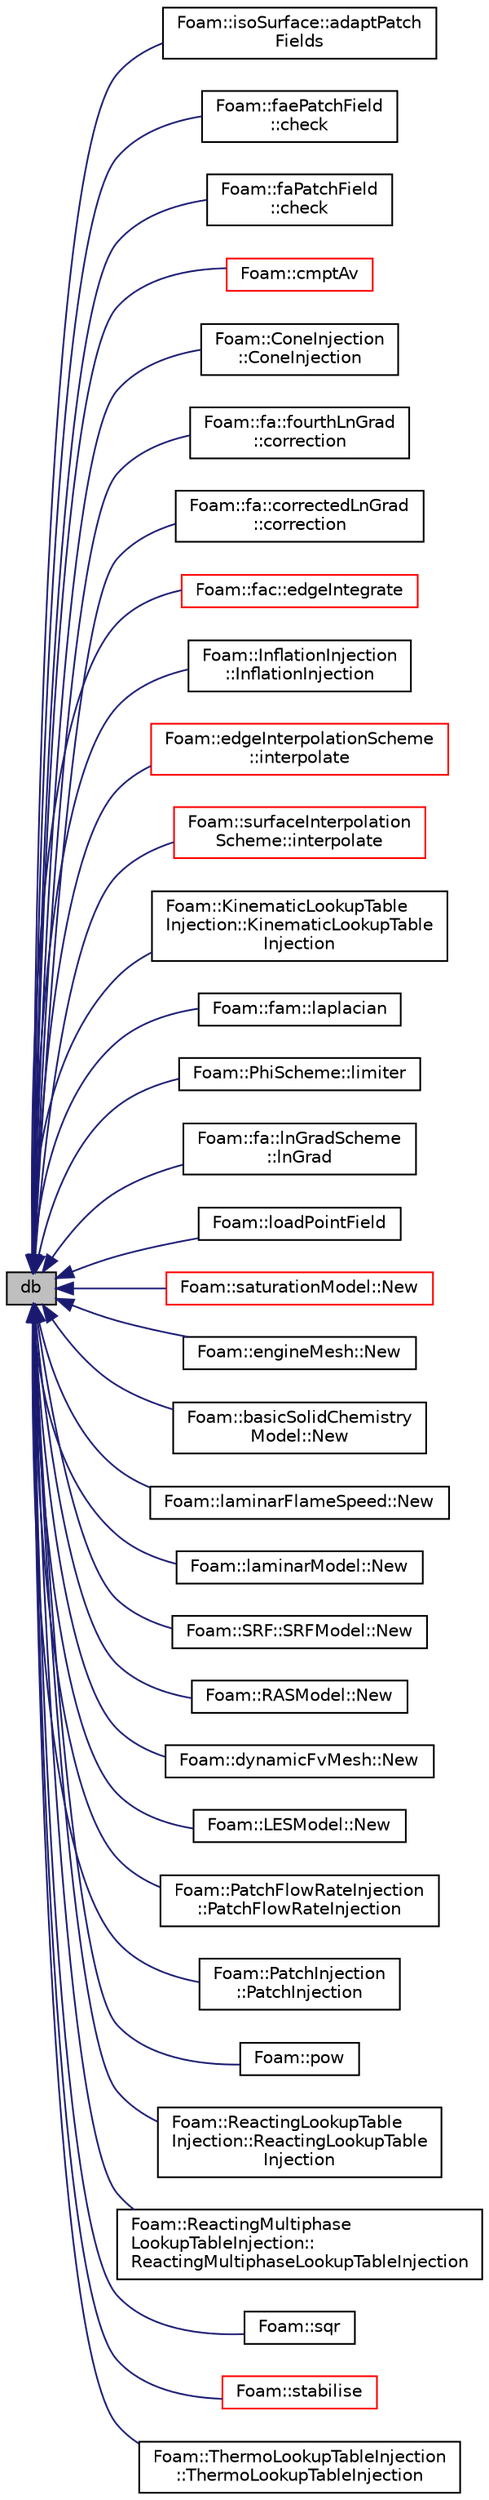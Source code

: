 digraph "db"
{
  bgcolor="transparent";
  edge [fontname="Helvetica",fontsize="10",labelfontname="Helvetica",labelfontsize="10"];
  node [fontname="Helvetica",fontsize="10",shape=record];
  rankdir="LR";
  Node1 [label="db",height=0.2,width=0.4,color="black", fillcolor="grey75", style="filled" fontcolor="black"];
  Node1 -> Node2 [dir="back",color="midnightblue",fontsize="10",style="solid",fontname="Helvetica"];
  Node2 [label="Foam::isoSurface::adaptPatch\lFields",height=0.2,width=0.4,color="black",URL="$classFoam_1_1isoSurface.html#a1489667dbcf4e85d9403cb3abf9e332f"];
  Node1 -> Node3 [dir="back",color="midnightblue",fontsize="10",style="solid",fontname="Helvetica"];
  Node3 [label="Foam::faePatchField\l::check",height=0.2,width=0.4,color="black",URL="$classFoam_1_1faePatchField.html#abe63b96e139ef49fc056dbf6f3713cab",tooltip="Check faePatchField&lt;Type&gt; against given faePatchField&lt;Type&gt; "];
  Node1 -> Node4 [dir="back",color="midnightblue",fontsize="10",style="solid",fontname="Helvetica"];
  Node4 [label="Foam::faPatchField\l::check",height=0.2,width=0.4,color="black",URL="$classFoam_1_1faPatchField.html#aa342e78ca7b963abec33beb63e8fba98",tooltip="Check faPatchField&lt;Type&gt; against given faPatchField&lt;Type&gt; "];
  Node1 -> Node5 [dir="back",color="midnightblue",fontsize="10",style="solid",fontname="Helvetica"];
  Node5 [label="Foam::cmptAv",height=0.2,width=0.4,color="red",URL="$namespaceFoam.html#a90f8b8c6fe1955072bfef9bab012c071"];
  Node1 -> Node6 [dir="back",color="midnightblue",fontsize="10",style="solid",fontname="Helvetica"];
  Node6 [label="Foam::ConeInjection\l::ConeInjection",height=0.2,width=0.4,color="black",URL="$classFoam_1_1ConeInjection.html#a27734237622b5ec96d4f9bd9ea1b72a1",tooltip="Construct from dictionary. "];
  Node1 -> Node7 [dir="back",color="midnightblue",fontsize="10",style="solid",fontname="Helvetica"];
  Node7 [label="Foam::fa::fourthLnGrad\l::correction",height=0.2,width=0.4,color="black",URL="$classFoam_1_1fa_1_1fourthLnGrad.html#a42cff4326677c7b78663f5437024ab58",tooltip="Return the explicit correction to the fourthLnGrad. "];
  Node1 -> Node8 [dir="back",color="midnightblue",fontsize="10",style="solid",fontname="Helvetica"];
  Node8 [label="Foam::fa::correctedLnGrad\l::correction",height=0.2,width=0.4,color="black",URL="$classFoam_1_1fa_1_1correctedLnGrad.html#a42cff4326677c7b78663f5437024ab58",tooltip="Return the explicit correction to the correctedLnGrad. "];
  Node1 -> Node9 [dir="back",color="midnightblue",fontsize="10",style="solid",fontname="Helvetica"];
  Node9 [label="Foam::fac::edgeIntegrate",height=0.2,width=0.4,color="red",URL="$namespaceFoam_1_1fac.html#ab6bdf09cc75e7d477b8414063b4c7ee4"];
  Node1 -> Node10 [dir="back",color="midnightblue",fontsize="10",style="solid",fontname="Helvetica"];
  Node10 [label="Foam::InflationInjection\l::InflationInjection",height=0.2,width=0.4,color="black",URL="$classFoam_1_1InflationInjection.html#a507ed754c52ed201d90a2c3fe5f09add",tooltip="Construct from dictionary. "];
  Node1 -> Node11 [dir="back",color="midnightblue",fontsize="10",style="solid",fontname="Helvetica"];
  Node11 [label="Foam::edgeInterpolationScheme\l::interpolate",height=0.2,width=0.4,color="red",URL="$classFoam_1_1edgeInterpolationScheme.html#a2dec8375b032d3d8333726e8810159b6",tooltip="Return the face-interpolate of the given cell field. "];
  Node1 -> Node12 [dir="back",color="midnightblue",fontsize="10",style="solid",fontname="Helvetica"];
  Node12 [label="Foam::surfaceInterpolation\lScheme::interpolate",height=0.2,width=0.4,color="red",URL="$classFoam_1_1surfaceInterpolationScheme.html#a8dceba398ddc0c82def280a4ef7d4e42",tooltip="Return the face-interpolate of the given cell field. "];
  Node1 -> Node13 [dir="back",color="midnightblue",fontsize="10",style="solid",fontname="Helvetica"];
  Node13 [label="Foam::KinematicLookupTable\lInjection::KinematicLookupTable\lInjection",height=0.2,width=0.4,color="black",URL="$classFoam_1_1KinematicLookupTableInjection.html#a8d13ebf3461e90e2ac1f45d8ec030d7a",tooltip="Construct from dictionary. "];
  Node1 -> Node14 [dir="back",color="midnightblue",fontsize="10",style="solid",fontname="Helvetica"];
  Node14 [label="Foam::fam::laplacian",height=0.2,width=0.4,color="black",URL="$namespaceFoam_1_1fam.html#a5495ca176ab210e4d0dd23e10cd4b2ce"];
  Node1 -> Node15 [dir="back",color="midnightblue",fontsize="10",style="solid",fontname="Helvetica"];
  Node15 [label="Foam::PhiScheme::limiter",height=0.2,width=0.4,color="black",URL="$classFoam_1_1PhiScheme.html#aad9e018b93b59932a398c0826c5cef86",tooltip="Return the interpolation weighting factors. "];
  Node1 -> Node16 [dir="back",color="midnightblue",fontsize="10",style="solid",fontname="Helvetica"];
  Node16 [label="Foam::fa::lnGradScheme\l::lnGrad",height=0.2,width=0.4,color="black",URL="$classFoam_1_1fa_1_1lnGradScheme.html#a16d13b32a6ccb05e0de21381696fc2f9",tooltip="Return the lnGrad of the given cell field. "];
  Node1 -> Node17 [dir="back",color="midnightblue",fontsize="10",style="solid",fontname="Helvetica"];
  Node17 [label="Foam::loadPointField",height=0.2,width=0.4,color="black",URL="$namespaceFoam.html#a5b3e626779b9ac90cff66452968b3148"];
  Node1 -> Node18 [dir="back",color="midnightblue",fontsize="10",style="solid",fontname="Helvetica"];
  Node18 [label="Foam::saturationModel::New",height=0.2,width=0.4,color="red",URL="$classFoam_1_1saturationModel.html#add395c5e0a5e52de7b9830662e77e0ec",tooltip="Select null constructed. "];
  Node1 -> Node19 [dir="back",color="midnightblue",fontsize="10",style="solid",fontname="Helvetica"];
  Node19 [label="Foam::engineMesh::New",height=0.2,width=0.4,color="black",URL="$classFoam_1_1engineMesh.html#ad7840737ba4c2ed1ec1756bed970676a",tooltip="Select null constructed. "];
  Node1 -> Node20 [dir="back",color="midnightblue",fontsize="10",style="solid",fontname="Helvetica"];
  Node20 [label="Foam::basicSolidChemistry\lModel::New",height=0.2,width=0.4,color="black",URL="$classFoam_1_1basicSolidChemistryModel.html#a0d716179d65bd0a5a370080c72a51df8",tooltip="Selector. "];
  Node1 -> Node21 [dir="back",color="midnightblue",fontsize="10",style="solid",fontname="Helvetica"];
  Node21 [label="Foam::laminarFlameSpeed::New",height=0.2,width=0.4,color="black",URL="$classFoam_1_1laminarFlameSpeed.html#ac008a7bf61538bf77b228efde2058b79"];
  Node1 -> Node22 [dir="back",color="midnightblue",fontsize="10",style="solid",fontname="Helvetica"];
  Node22 [label="Foam::laminarModel::New",height=0.2,width=0.4,color="black",URL="$classFoam_1_1laminarModel.html#a66959cb364ead3c6372d1d28204d0df2",tooltip="Return a reference to the selected laminar model. "];
  Node1 -> Node23 [dir="back",color="midnightblue",fontsize="10",style="solid",fontname="Helvetica"];
  Node23 [label="Foam::SRF::SRFModel::New",height=0.2,width=0.4,color="black",URL="$classFoam_1_1SRF_1_1SRFModel.html#acde5a0ffced46613902ba3da6d3fe121",tooltip="Return a reference to the selected SRF model. "];
  Node1 -> Node24 [dir="back",color="midnightblue",fontsize="10",style="solid",fontname="Helvetica"];
  Node24 [label="Foam::RASModel::New",height=0.2,width=0.4,color="black",URL="$classFoam_1_1RASModel.html#a8c206abb12d5349d3c8e098ccbb31de0",tooltip="Return a reference to the selected RAS model. "];
  Node1 -> Node25 [dir="back",color="midnightblue",fontsize="10",style="solid",fontname="Helvetica"];
  Node25 [label="Foam::dynamicFvMesh::New",height=0.2,width=0.4,color="black",URL="$classFoam_1_1dynamicFvMesh.html#a592e546145f06484136ce294bc4c39d9",tooltip="Select, construct and return the dynamicFvMesh. "];
  Node1 -> Node26 [dir="back",color="midnightblue",fontsize="10",style="solid",fontname="Helvetica"];
  Node26 [label="Foam::LESModel::New",height=0.2,width=0.4,color="black",URL="$classFoam_1_1LESModel.html#a0e29eca4c0af7352ec0a454c985dfece",tooltip="Return a reference to the selected LES model. "];
  Node1 -> Node27 [dir="back",color="midnightblue",fontsize="10",style="solid",fontname="Helvetica"];
  Node27 [label="Foam::PatchFlowRateInjection\l::PatchFlowRateInjection",height=0.2,width=0.4,color="black",URL="$classFoam_1_1PatchFlowRateInjection.html#a91ebd5a3a02fc32a75bf8b93768e6017",tooltip="Construct from dictionary. "];
  Node1 -> Node28 [dir="back",color="midnightblue",fontsize="10",style="solid",fontname="Helvetica"];
  Node28 [label="Foam::PatchInjection\l::PatchInjection",height=0.2,width=0.4,color="black",URL="$classFoam_1_1PatchInjection.html#aa9c5600f0c25be3019777cc1d743ba6b",tooltip="Construct from dictionary. "];
  Node1 -> Node29 [dir="back",color="midnightblue",fontsize="10",style="solid",fontname="Helvetica"];
  Node29 [label="Foam::pow",height=0.2,width=0.4,color="black",URL="$namespaceFoam.html#a6b92ae8dde41fda19757ad61094b5250"];
  Node1 -> Node30 [dir="back",color="midnightblue",fontsize="10",style="solid",fontname="Helvetica"];
  Node30 [label="Foam::ReactingLookupTable\lInjection::ReactingLookupTable\lInjection",height=0.2,width=0.4,color="black",URL="$classFoam_1_1ReactingLookupTableInjection.html#a46d9e32f06dc33beaf5f4c693ad68428",tooltip="Construct from dictionary. "];
  Node1 -> Node31 [dir="back",color="midnightblue",fontsize="10",style="solid",fontname="Helvetica"];
  Node31 [label="Foam::ReactingMultiphase\lLookupTableInjection::\lReactingMultiphaseLookupTableInjection",height=0.2,width=0.4,color="black",URL="$classFoam_1_1ReactingMultiphaseLookupTableInjection.html#a5f978da1e74d130ef8a174ca38410469",tooltip="Construct from dictionary. "];
  Node1 -> Node32 [dir="back",color="midnightblue",fontsize="10",style="solid",fontname="Helvetica"];
  Node32 [label="Foam::sqr",height=0.2,width=0.4,color="black",URL="$namespaceFoam.html#afa52722972d59e330588efcd2fe59662"];
  Node1 -> Node33 [dir="back",color="midnightblue",fontsize="10",style="solid",fontname="Helvetica"];
  Node33 [label="Foam::stabilise",height=0.2,width=0.4,color="red",URL="$namespaceFoam.html#a1f3543a73e4e73c68a5d03e4dba703dd"];
  Node1 -> Node34 [dir="back",color="midnightblue",fontsize="10",style="solid",fontname="Helvetica"];
  Node34 [label="Foam::ThermoLookupTableInjection\l::ThermoLookupTableInjection",height=0.2,width=0.4,color="black",URL="$classFoam_1_1ThermoLookupTableInjection.html#a5b8ad8c69ca95f5265232b7146d43ab9",tooltip="Construct from dictionary. "];
}
